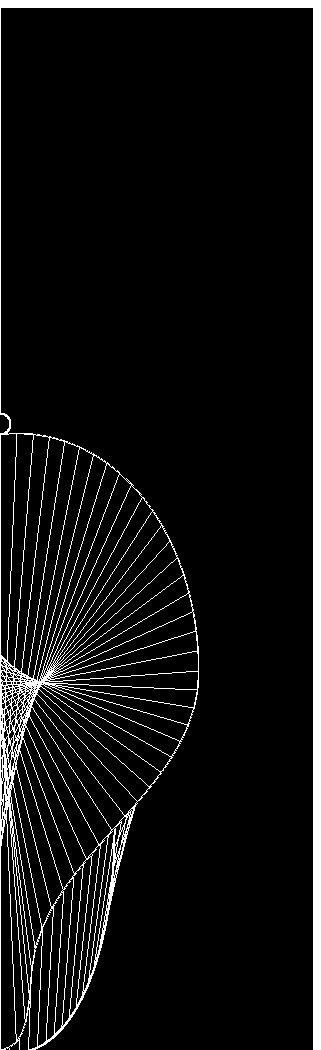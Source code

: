 
defaultfont:="ptmr8r";
warningcheck:=0;
beginfig(1)
size=75;
path p[];
def pointtopair(expr x,y,z)=
(-x*cosd a + y*sind a,
 -x*sind a * sind b -y*cosd a * sind b
  + z*cosd b)
enddef;
%
%basic path (the shape of the boundary)
%can be molded, can be constrained etc
p1:= (0,3size){right}..
  {down}(1.1size,1.75size){down}..
  (.35size,.75size)..(.175size,.375size)..
  {left}origin;
%path with regular---nearly so---
%distributed points
n:=0;%number of points along the curve
p10:= point 0 of p1 hide(n:=n+1)..
   for t:=1 upto 19: hide(n:=n+1)
   point .05t of p1..endfor
 point 1 of p1 hide(n:=n+1)..
   for t:=1 upto 13: hide(n:=n+1)
   point 1+t/14 of p1..endfor
 point 2 of p1 hide(n:=n+1)..
   for t:=1 upto 3: hide(n:=n+1)
   point 2+t/4 of p1..endfor
 point 3 of p1 hide(n:=n+1)..
   for t:=1 upto 3: hide(n:=n+1)
   point 3+t/4 of p1..endfor
   origin;
%viewing angle parameters
b:=-10; a:=60;
p100:= for k=0 upto n-1:
    pointtopair(0,xpart(point k of p10),
                  ypart(point k of p10))..
    endfor pointtopair(0,0,0);
p200:= for k=0 upto n-1:
    pointtopair(xpart(point k of p10), 0,
                ypart(point k of p10))..
    endfor pointtopair(0,0,0);
p300:= for k=0 upto n-1:
    pointtopair(0,-xpart(point n-k of p10),
          3size-ypart(point n-k of p10))..
    endfor pointtopair(0,0,0);
p400:= for k=0 upto n-1:
    pointtopair(-xpart(point n-k of p10),
     0, 3size-ypart(point n-k of p10))..
    endfor pointtopair(0,0,0);
%
fill (-1.5size,-size)--(-1.5size,5size)--
     (1.5size,5size)--(1.5size,-size)--cycle;
%
drawoptions(withcolor white);
%
pickup pencircle scaled .5pt;
%Top ring and hang up (rope)
draw point 0 of p100..
     point 0 of p100 + (0,.1size)..cycle;
draw point 0 of p100 + (0,.1size)..
     point 0 of p100 + (0,3size);
%Draw boundary curves
draw p100; draw p200; draw p300; draw p400;
%
%Draw (partially hidden) regular surfaces
pickup pencircle scaled .1pt;
for k=0 step 1 until n:
  draw point k of p200..point n-k of p300;
endfor
for k=0 upto n:
  draw point k of p400..point n-k of p100;
endfor
fill p100..reverse p200..cycle withcolor black;
%Front
pickup pencircle scaled .1pt;
draw p100; draw p200;
draw point 0 of p100--origin;
%
%Draw regular surface which is in sight
for k=0 step 1 until n:
  draw point k of p100..point n-k of p200;
endfor
endfig;
end;
